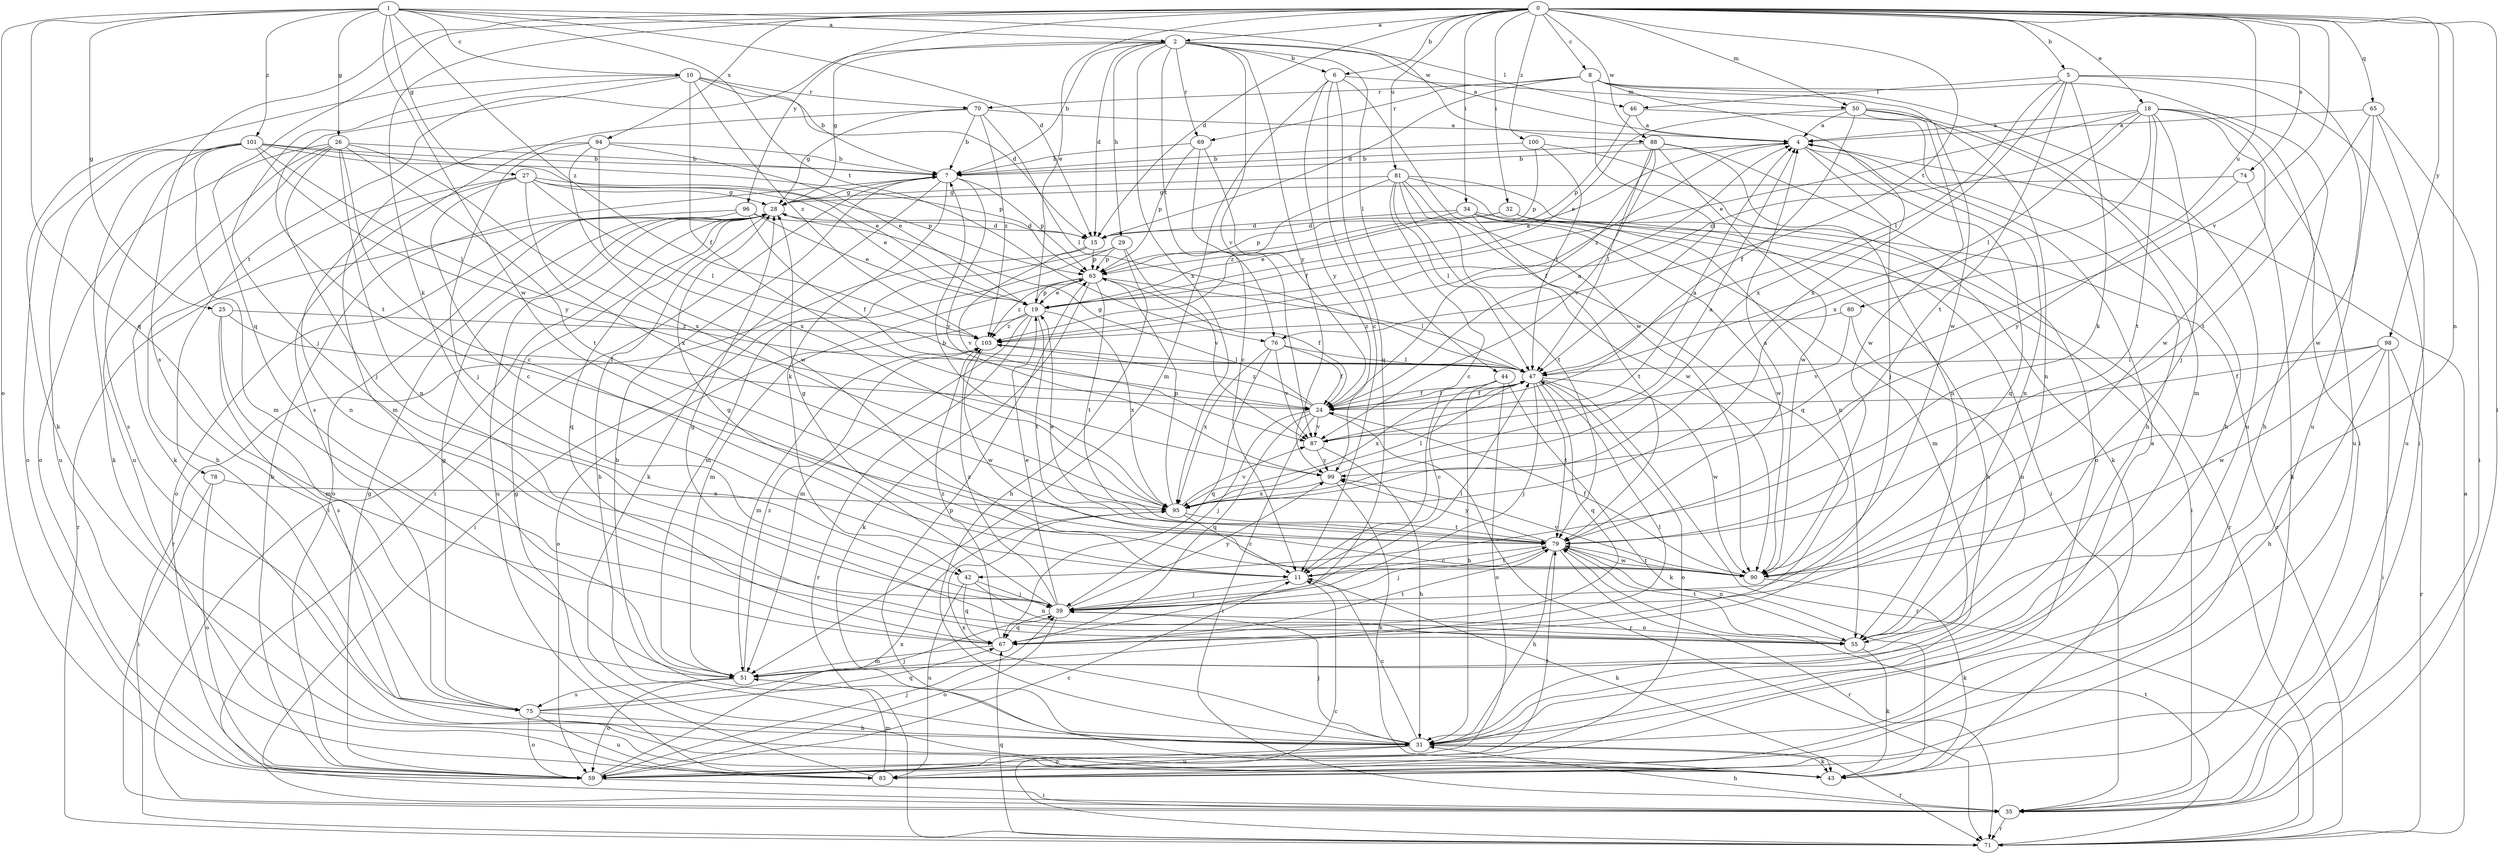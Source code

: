 strict digraph  {
0;
1;
2;
4;
5;
6;
7;
8;
10;
11;
15;
18;
19;
24;
25;
26;
27;
28;
29;
31;
32;
34;
35;
39;
42;
43;
44;
46;
47;
50;
51;
55;
59;
63;
65;
67;
69;
70;
71;
74;
75;
76;
78;
79;
80;
81;
83;
87;
88;
90;
94;
95;
96;
98;
99;
100;
101;
103;
0 -> 2  [label=a];
0 -> 5  [label=b];
0 -> 6  [label=b];
0 -> 8  [label=c];
0 -> 15  [label=d];
0 -> 18  [label=e];
0 -> 19  [label=e];
0 -> 32  [label=i];
0 -> 34  [label=i];
0 -> 35  [label=i];
0 -> 42  [label=k];
0 -> 50  [label=m];
0 -> 55  [label=n];
0 -> 65  [label=q];
0 -> 67  [label=q];
0 -> 74  [label=s];
0 -> 75  [label=s];
0 -> 76  [label=t];
0 -> 80  [label=u];
0 -> 81  [label=u];
0 -> 87  [label=v];
0 -> 88  [label=w];
0 -> 94  [label=x];
0 -> 96  [label=y];
0 -> 98  [label=y];
0 -> 100  [label=z];
1 -> 2  [label=a];
1 -> 10  [label=c];
1 -> 15  [label=d];
1 -> 25  [label=g];
1 -> 26  [label=g];
1 -> 27  [label=g];
1 -> 59  [label=o];
1 -> 67  [label=q];
1 -> 76  [label=t];
1 -> 88  [label=w];
1 -> 90  [label=w];
1 -> 101  [label=z];
1 -> 103  [label=z];
2 -> 4  [label=a];
2 -> 6  [label=b];
2 -> 7  [label=b];
2 -> 15  [label=d];
2 -> 28  [label=g];
2 -> 29  [label=h];
2 -> 44  [label=l];
2 -> 46  [label=l];
2 -> 69  [label=r];
2 -> 76  [label=t];
2 -> 78  [label=t];
2 -> 87  [label=v];
2 -> 95  [label=x];
2 -> 99  [label=y];
4 -> 7  [label=b];
4 -> 39  [label=j];
4 -> 55  [label=n];
4 -> 67  [label=q];
4 -> 103  [label=z];
5 -> 35  [label=i];
5 -> 42  [label=k];
5 -> 46  [label=l];
5 -> 47  [label=l];
5 -> 79  [label=t];
5 -> 83  [label=u];
5 -> 95  [label=x];
6 -> 11  [label=c];
6 -> 50  [label=m];
6 -> 51  [label=m];
6 -> 67  [label=q];
6 -> 90  [label=w];
6 -> 99  [label=y];
7 -> 28  [label=g];
7 -> 35  [label=i];
7 -> 42  [label=k];
7 -> 43  [label=k];
7 -> 63  [label=p];
7 -> 99  [label=y];
8 -> 15  [label=d];
8 -> 35  [label=i];
8 -> 47  [label=l];
8 -> 69  [label=r];
8 -> 70  [label=r];
8 -> 83  [label=u];
8 -> 90  [label=w];
8 -> 95  [label=x];
10 -> 7  [label=b];
10 -> 15  [label=d];
10 -> 24  [label=f];
10 -> 39  [label=j];
10 -> 43  [label=k];
10 -> 70  [label=r];
10 -> 79  [label=t];
10 -> 103  [label=z];
11 -> 28  [label=g];
11 -> 39  [label=j];
11 -> 43  [label=k];
11 -> 79  [label=t];
15 -> 63  [label=p];
15 -> 71  [label=r];
15 -> 87  [label=v];
18 -> 4  [label=a];
18 -> 19  [label=e];
18 -> 31  [label=h];
18 -> 39  [label=j];
18 -> 47  [label=l];
18 -> 79  [label=t];
18 -> 83  [label=u];
18 -> 90  [label=w];
18 -> 95  [label=x];
18 -> 103  [label=z];
19 -> 4  [label=a];
19 -> 51  [label=m];
19 -> 59  [label=o];
19 -> 63  [label=p];
19 -> 71  [label=r];
19 -> 79  [label=t];
19 -> 95  [label=x];
19 -> 103  [label=z];
24 -> 4  [label=a];
24 -> 28  [label=g];
24 -> 35  [label=i];
24 -> 39  [label=j];
24 -> 47  [label=l];
24 -> 67  [label=q];
24 -> 71  [label=r];
24 -> 87  [label=v];
24 -> 103  [label=z];
25 -> 24  [label=f];
25 -> 51  [label=m];
25 -> 75  [label=s];
25 -> 103  [label=z];
26 -> 7  [label=b];
26 -> 11  [label=c];
26 -> 39  [label=j];
26 -> 43  [label=k];
26 -> 55  [label=n];
26 -> 59  [label=o];
26 -> 79  [label=t];
26 -> 83  [label=u];
26 -> 95  [label=x];
27 -> 11  [label=c];
27 -> 19  [label=e];
27 -> 28  [label=g];
27 -> 31  [label=h];
27 -> 47  [label=l];
27 -> 55  [label=n];
27 -> 63  [label=p];
27 -> 95  [label=x];
28 -> 15  [label=d];
28 -> 31  [label=h];
28 -> 35  [label=i];
28 -> 59  [label=o];
28 -> 67  [label=q];
28 -> 83  [label=u];
29 -> 31  [label=h];
29 -> 35  [label=i];
29 -> 51  [label=m];
29 -> 63  [label=p];
29 -> 87  [label=v];
31 -> 4  [label=a];
31 -> 7  [label=b];
31 -> 11  [label=c];
31 -> 39  [label=j];
31 -> 43  [label=k];
31 -> 59  [label=o];
31 -> 63  [label=p];
31 -> 71  [label=r];
31 -> 83  [label=u];
31 -> 95  [label=x];
32 -> 15  [label=d];
32 -> 31  [label=h];
32 -> 63  [label=p];
32 -> 71  [label=r];
34 -> 15  [label=d];
34 -> 19  [label=e];
34 -> 35  [label=i];
34 -> 51  [label=m];
34 -> 71  [label=r];
34 -> 79  [label=t];
34 -> 90  [label=w];
35 -> 31  [label=h];
35 -> 71  [label=r];
39 -> 19  [label=e];
39 -> 28  [label=g];
39 -> 47  [label=l];
39 -> 55  [label=n];
39 -> 59  [label=o];
39 -> 67  [label=q];
39 -> 99  [label=y];
39 -> 103  [label=z];
42 -> 39  [label=j];
42 -> 55  [label=n];
42 -> 67  [label=q];
42 -> 83  [label=u];
44 -> 11  [label=c];
44 -> 24  [label=f];
44 -> 31  [label=h];
44 -> 43  [label=k];
44 -> 59  [label=o];
46 -> 4  [label=a];
46 -> 31  [label=h];
46 -> 63  [label=p];
47 -> 24  [label=f];
47 -> 39  [label=j];
47 -> 59  [label=o];
47 -> 67  [label=q];
47 -> 71  [label=r];
47 -> 79  [label=t];
47 -> 90  [label=w];
47 -> 95  [label=x];
50 -> 4  [label=a];
50 -> 19  [label=e];
50 -> 24  [label=f];
50 -> 31  [label=h];
50 -> 51  [label=m];
50 -> 55  [label=n];
50 -> 90  [label=w];
51 -> 47  [label=l];
51 -> 59  [label=o];
51 -> 75  [label=s];
51 -> 103  [label=z];
55 -> 28  [label=g];
55 -> 43  [label=k];
55 -> 79  [label=t];
59 -> 7  [label=b];
59 -> 11  [label=c];
59 -> 28  [label=g];
59 -> 35  [label=i];
59 -> 39  [label=j];
59 -> 79  [label=t];
59 -> 95  [label=x];
63 -> 19  [label=e];
63 -> 24  [label=f];
63 -> 43  [label=k];
63 -> 47  [label=l];
63 -> 51  [label=m];
63 -> 79  [label=t];
63 -> 103  [label=z];
65 -> 4  [label=a];
65 -> 35  [label=i];
65 -> 79  [label=t];
65 -> 83  [label=u];
65 -> 90  [label=w];
67 -> 51  [label=m];
67 -> 79  [label=t];
67 -> 103  [label=z];
69 -> 7  [label=b];
69 -> 11  [label=c];
69 -> 24  [label=f];
69 -> 63  [label=p];
70 -> 4  [label=a];
70 -> 7  [label=b];
70 -> 28  [label=g];
70 -> 47  [label=l];
70 -> 75  [label=s];
70 -> 103  [label=z];
71 -> 4  [label=a];
71 -> 11  [label=c];
71 -> 67  [label=q];
71 -> 79  [label=t];
74 -> 28  [label=g];
74 -> 43  [label=k];
74 -> 99  [label=y];
75 -> 28  [label=g];
75 -> 31  [label=h];
75 -> 39  [label=j];
75 -> 59  [label=o];
75 -> 67  [label=q];
75 -> 83  [label=u];
76 -> 24  [label=f];
76 -> 47  [label=l];
76 -> 67  [label=q];
76 -> 87  [label=v];
76 -> 95  [label=x];
78 -> 35  [label=i];
78 -> 59  [label=o];
78 -> 95  [label=x];
79 -> 4  [label=a];
79 -> 11  [label=c];
79 -> 19  [label=e];
79 -> 31  [label=h];
79 -> 39  [label=j];
79 -> 55  [label=n];
79 -> 71  [label=r];
79 -> 90  [label=w];
79 -> 99  [label=y];
80 -> 55  [label=n];
80 -> 87  [label=v];
80 -> 103  [label=z];
81 -> 11  [label=c];
81 -> 28  [label=g];
81 -> 35  [label=i];
81 -> 47  [label=l];
81 -> 55  [label=n];
81 -> 67  [label=q];
81 -> 79  [label=t];
81 -> 90  [label=w];
81 -> 103  [label=z];
83 -> 28  [label=g];
83 -> 51  [label=m];
87 -> 4  [label=a];
87 -> 31  [label=h];
87 -> 99  [label=y];
88 -> 7  [label=b];
88 -> 24  [label=f];
88 -> 47  [label=l];
88 -> 55  [label=n];
88 -> 59  [label=o];
88 -> 87  [label=v];
88 -> 90  [label=w];
90 -> 24  [label=f];
90 -> 43  [label=k];
90 -> 79  [label=t];
90 -> 99  [label=y];
94 -> 7  [label=b];
94 -> 19  [label=e];
94 -> 39  [label=j];
94 -> 51  [label=m];
94 -> 90  [label=w];
94 -> 95  [label=x];
95 -> 7  [label=b];
95 -> 11  [label=c];
95 -> 47  [label=l];
95 -> 63  [label=p];
95 -> 79  [label=t];
95 -> 87  [label=v];
96 -> 15  [label=d];
96 -> 19  [label=e];
96 -> 24  [label=f];
96 -> 59  [label=o];
96 -> 71  [label=r];
98 -> 24  [label=f];
98 -> 31  [label=h];
98 -> 35  [label=i];
98 -> 47  [label=l];
98 -> 71  [label=r];
98 -> 90  [label=w];
99 -> 4  [label=a];
99 -> 43  [label=k];
99 -> 95  [label=x];
100 -> 7  [label=b];
100 -> 43  [label=k];
100 -> 47  [label=l];
100 -> 63  [label=p];
101 -> 7  [label=b];
101 -> 19  [label=e];
101 -> 43  [label=k];
101 -> 47  [label=l];
101 -> 51  [label=m];
101 -> 59  [label=o];
101 -> 63  [label=p];
101 -> 75  [label=s];
101 -> 83  [label=u];
101 -> 99  [label=y];
103 -> 47  [label=l];
103 -> 51  [label=m];
103 -> 90  [label=w];
}
